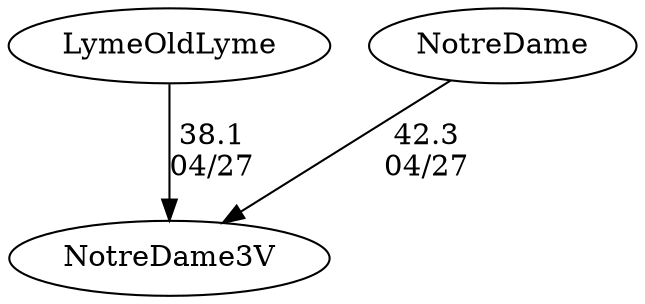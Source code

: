 digraph boys2foursNotreDame3V {NotreDame3V [URL="boys2foursNotreDame3VNotreDame3V.html"];LymeOldLyme [URL="boys2foursNotreDame3VLymeOldLyme.html"];NotreDame [URL="boys2foursNotreDame3VNotreDame.html"];NotreDame -> NotreDame3V[label="42.3
04/27", weight="58", tooltip="NEIRA Boys & Girls Fours,Frederick Gunn vs Miss Porters, Canterbury, Lyme/Old Lyme, Greenwich Academy, Notre Dame			
Distance: 1500m Conditions: Tailwind throughout the day 8-18mph. Calm in the starting area with the wind picking up more and more as crews made their way down the course.
None", URL="https://www.row2k.com/results/resultspage.cfm?UID=3710F27F185D74B3D15DF923C787D9E1&cat=5", random="random"]; 
LymeOldLyme -> NotreDame3V[label="38.1
04/27", weight="62", tooltip="NEIRA Boys & Girls Fours,Frederick Gunn vs Miss Porters, Canterbury, Lyme/Old Lyme, Greenwich Academy, Notre Dame			
Distance: 1500m Conditions: Tailwind throughout the day 8-18mph. Calm in the starting area with the wind picking up more and more as crews made their way down the course.
None", URL="https://www.row2k.com/results/resultspage.cfm?UID=3710F27F185D74B3D15DF923C787D9E1&cat=5", random="random"]}